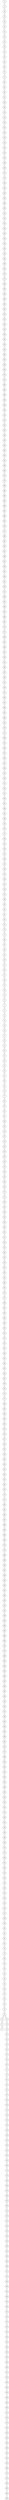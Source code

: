 graph {
	0 [label=0]
	0 -- 5
	5 [label=5]
	5 -- 0
	5 -- 10
	10 [label=10]
	10 -- 5
	10 -- 15
	15 [label=15]
	15 -- 10
	15 -- 20
	20 [label=20]
	20 -- 15
	20 -- 25
	25 [label=25]
	25 -- 20
	25 -- 30
	30 [label=30]
	30 -- 25
	30 -- 35
	35 [label=35]
	35 -- 30
	35 -- 40
	40 [label=40]
	40 -- 35
	40 -- 45
	45 [label=45]
	45 -- 40
	45 -- 50
	50 [label=50]
	50 -- 45
	50 -- 55
	55 [label=55]
	55 -- 50
	55 -- 60
	60 [label=60]
	60 -- 55
	60 -- 65
	65 [label=65]
	65 -- 60
	65 -- 70
	70 [label=70]
	70 -- 65
	70 -- 75
	75 [label=75]
	75 -- 70
	75 -- 80
	80 [label=80]
	80 -- 75
	80 -- 85
	85 [label=85]
	85 -- 80
	85 -- 90
	90 [label=90]
	90 -- 85
	90 -- 95
	95 [label=95]
	95 -- 90
	95 -- 100
	100 [label=100]
	100 -- 95
	100 -- 105
	105 [label=105]
	105 -- 100
	105 -- 110
	110 [label=110]
	110 -- 105
	110 -- 115
	115 [label=115]
	115 -- 110
	115 -- 120
	120 [label=120]
	120 -- 115
	120 -- 125
	125 [label=125]
	125 -- 120
	125 -- 130
	130 [label=130]
	130 -- 125
	130 -- 135
	135 [label=135]
	135 -- 130
	135 -- 140
	140 [label=140]
	140 -- 135
	140 -- 145
	145 [label=145]
	145 -- 140
	145 -- 150
	150 [label=150]
	150 -- 145
	150 -- 155
	155 [label=155]
	155 -- 150
	155 -- 160
	160 [label=160]
	160 -- 155
	160 -- 165
	165 [label=165]
	165 -- 160
	165 -- 170
	170 [label=170]
	170 -- 165
	170 -- 175
	175 [label=175]
	175 -- 170
	175 -- 180
	180 [label=180]
	180 -- 175
	180 -- 185
	185 [label=185]
	185 -- 180
	185 -- 190
	190 [label=190]
	190 -- 185
	190 -- 195
	195 [label=195]
	195 -- 190
	195 -- 200
	200 [label=200]
	200 -- 195
	200 -- 205
	205 [label=205]
	205 -- 200
	205 -- 210
	210 [label=210]
	210 -- 205
	210 -- 215
	215 [label=215]
	215 -- 210
	215 -- 220
	220 [label=220]
	220 -- 215
	220 -- 225
	225 [label=225]
	225 -- 220
	225 -- 230
	230 [label=230]
	230 -- 225
	230 -- 235
	235 [label=235]
	235 -- 230
	235 -- 240
	240 [label=240]
	240 -- 235
	240 -- 245
	245 [label=245]
	245 -- 240
	245 -- 250
	250 [label=250]
	250 -- 245
	250 -- 255
	255 [label=255]
	255 -- 250
	255 -- 260
	260 [label=260]
	260 -- 255
	260 -- 265
	265 [label=265]
	265 -- 260
	265 -- 270
	270 [label=270]
	270 -- 265
	270 -- 275
	275 [label=275]
	275 -- 270
	275 -- 280
	280 [label=280]
	280 -- 275
	280 -- 285
	285 [label=285]
	285 -- 280
	285 -- 290
	290 [label=290]
	290 -- 285
	290 -- 295
	295 [label=295]
	295 -- 290
	295 -- 300
	300 [label=300]
	300 -- 295
	300 -- 305
	305 [label=305]
	305 -- 300
	305 -- 310
	310 [label=310]
	310 -- 305
	310 -- 315
	315 [label=315]
	315 -- 310
	315 -- 320
	320 [label=320]
	320 -- 315
	320 -- 325
	325 [label=325]
	325 -- 320
	325 -- 330
	330 [label=330]
	330 -- 325
	330 -- 335
	335 [label=335]
	335 -- 330
	335 -- 340
	340 [label=340]
	340 -- 335
	340 -- 345
	345 [label=345]
	345 -- 340
	345 -- 350
	350 [label=350]
	350 -- 345
	350 -- 355
	355 [label=355]
	355 -- 350
	355 -- 360
	360 [label=360]
	360 -- 355
	360 -- 365
	365 [label=365]
	365 -- 360
	365 -- 370
	370 [label=370]
	370 -- 365
	370 -- 375
	375 [label=375]
	375 -- 370
	375 -- 380
	380 [label=380]
	380 -- 375
	380 -- 385
	385 [label=385]
	385 -- 380
	385 -- 390
	390 [label=390]
	390 -- 385
	390 -- 395
	395 [label=395]
	395 -- 390
	395 -- 400
	400 [label=400]
	400 -- 395
	400 -- 405
	405 [label=405]
	405 -- 400
	405 -- 410
	410 [label=410]
	410 -- 405
	410 -- 415
	415 [label=415]
	415 -- 410
	415 -- 420
	420 [label=420]
	420 -- 415
	420 -- 425
	425 [label=425]
	425 -- 420
	425 -- 430
	430 [label=430]
	430 -- 425
	430 -- 435
	435 [label=435]
	435 -- 430
	435 -- 440
	440 [label=440]
	440 -- 435
	440 -- 445
	445 [label=445]
	445 -- 440
	445 -- 450
	450 [label=450]
	450 -- 445
	450 -- 455
	455 [label=455]
	455 -- 450
	455 -- 460
	460 [label=460]
	460 -- 455
	460 -- 465
	465 [label=465]
	465 -- 460
	465 -- 470
	470 [label=470]
	470 -- 465
	470 -- 475
	475 [label=475]
	475 -- 470
	475 -- 480
	480 [label=480]
	480 -- 475
	480 -- 485
	485 [label=485]
	485 -- 480
	485 -- 490
	490 [label=490]
	490 -- 485
	490 -- 495
	495 [label=495]
	495 -- 490
	495 -- 496
	496 [label=496]
	496 -- 495
	496 -- 491
	491 [label=491]
	491 -- 496
	491 -- 486
	486 [label=486]
	486 -- 491
	486 -- 481
	481 [label=481]
	481 -- 486
	481 -- 476
	476 [label=476]
	476 -- 481
	476 -- 471
	471 [label=471]
	471 -- 476
	471 -- 466
	466 [label=466]
	466 -- 471
	466 -- 461
	461 [label=461]
	461 -- 466
	461 -- 456
	456 [label=456]
	456 -- 461
	456 -- 451
	451 [label=451]
	451 -- 456
	451 -- 446
	446 [label=446]
	446 -- 451
	446 -- 441
	441 [label=441]
	441 -- 446
	441 -- 436
	436 [label=436]
	436 -- 441
	436 -- 431
	431 [label=431]
	431 -- 436
	431 -- 426
	426 [label=426]
	426 -- 431
	426 -- 421
	421 [label=421]
	421 -- 426
	421 -- 416
	416 [label=416]
	416 -- 421
	416 -- 411
	411 [label=411]
	411 -- 416
	411 -- 406
	406 [label=406]
	406 -- 411
	406 -- 401
	401 [label=401]
	401 -- 406
	401 -- 396
	396 [label=396]
	396 -- 401
	396 -- 391
	391 [label=391]
	391 -- 396
	391 -- 386
	386 [label=386]
	386 -- 391
	386 -- 381
	381 [label=381]
	381 -- 386
	381 -- 376
	376 [label=376]
	376 -- 381
	376 -- 371
	371 [label=371]
	371 -- 376
	371 -- 366
	366 [label=366]
	366 -- 371
	366 -- 361
	361 [label=361]
	361 -- 366
	361 -- 356
	356 [label=356]
	356 -- 361
	356 -- 351
	351 [label=351]
	351 -- 356
	351 -- 346
	346 [label=346]
	346 -- 351
	346 -- 341
	341 [label=341]
	341 -- 346
	341 -- 336
	336 [label=336]
	336 -- 341
	336 -- 331
	331 [label=331]
	331 -- 336
	331 -- 326
	326 [label=326]
	326 -- 331
	326 -- 321
	321 [label=321]
	321 -- 326
	321 -- 316
	316 [label=316]
	316 -- 321
	316 -- 311
	311 [label=311]
	311 -- 316
	311 -- 306
	306 [label=306]
	306 -- 311
	306 -- 301
	301 [label=301]
	301 -- 306
	301 -- 296
	296 [label=296]
	296 -- 301
	296 -- 291
	291 [label=291]
	291 -- 296
	291 -- 286
	286 [label=286]
	286 -- 291
	286 -- 281
	281 [label=281]
	281 -- 286
	281 -- 276
	276 [label=276]
	276 -- 281
	276 -- 271
	271 [label=271]
	271 -- 276
	271 -- 266
	266 [label=266]
	266 -- 271
	266 -- 261
	261 [label=261]
	261 -- 266
	261 -- 256
	256 [label=256]
	256 -- 261
	256 -- 251
	251 [label=251]
	251 -- 256
	251 -- 246
	246 [label=246]
	246 -- 251
	246 -- 241
	241 [label=241]
	241 -- 246
	241 -- 236
	236 [label=236]
	236 -- 241
	236 -- 231
	231 [label=231]
	231 -- 236
	231 -- 226
	226 [label=226]
	226 -- 231
	226 -- 221
	221 [label=221]
	221 -- 226
	221 -- 216
	216 [label=216]
	216 -- 221
	216 -- 211
	211 [label=211]
	211 -- 216
	211 -- 206
	206 [label=206]
	206 -- 211
	206 -- 201
	201 [label=201]
	201 -- 206
	201 -- 196
	196 [label=196]
	196 -- 201
	196 -- 191
	191 [label=191]
	191 -- 196
	191 -- 186
	186 [label=186]
	186 -- 191
	186 -- 181
	181 [label=181]
	181 -- 186
	181 -- 176
	176 [label=176]
	176 -- 181
	176 -- 171
	171 [label=171]
	171 -- 176
	171 -- 166
	166 [label=166]
	166 -- 171
	166 -- 161
	161 [label=161]
	161 -- 166
	161 -- 156
	156 [label=156]
	156 -- 161
	156 -- 151
	151 [label=151]
	151 -- 156
	151 -- 146
	146 [label=146]
	146 -- 151
	146 -- 141
	141 [label=141]
	141 -- 146
	141 -- 136
	136 [label=136]
	136 -- 141
	136 -- 131
	131 [label=131]
	131 -- 136
	131 -- 126
	126 [label=126]
	126 -- 131
	126 -- 121
	121 [label=121]
	121 -- 126
	121 -- 116
	116 [label=116]
	116 -- 121
	116 -- 111
	111 [label=111]
	111 -- 116
	111 -- 106
	106 [label=106]
	106 -- 111
	106 -- 101
	101 [label=101]
	101 -- 106
	101 -- 96
	96 [label=96]
	96 -- 101
	96 -- 91
	91 [label=91]
	91 -- 96
	91 -- 86
	86 [label=86]
	86 -- 91
	86 -- 81
	81 [label=81]
	81 -- 86
	81 -- 76
	76 [label=76]
	76 -- 81
	76 -- 71
	71 [label=71]
	71 -- 76
	71 -- 66
	66 [label=66]
	66 -- 71
	66 -- 61
	61 [label=61]
	61 -- 66
	61 -- 56
	56 [label=56]
	56 -- 61
	56 -- 51
	51 [label=51]
	51 -- 56
	51 -- 46
	46 [label=46]
	46 -- 51
	46 -- 41
	41 [label=41]
	41 -- 46
	41 -- 36
	36 [label=36]
	36 -- 41
	36 -- 31
	31 [label=31]
	31 -- 36
	31 -- 26
	26 [label=26]
	26 -- 31
	26 -- 21
	21 [label=21]
	21 -- 26
	21 -- 16
	16 [label=16]
	16 -- 21
	16 -- 11
	11 [label=11]
	11 -- 16
	11 -- 6
	6 [label=6]
	6 -- 11
	6 -- 7
	7 [label=7]
	7 -- 6
	7 -- 2
	2 [label=2]
	2 -- 7
	2 -- 3
	3 [label=3]
	3 -- 2
	3 -- 8
	8 [label=8]
	8 -- 3
	8 -- 13
	13 [label=13]
	13 -- 8
	13 -- 12
	12 [label=12]
	12 -- 13
	12 -- 17
	17 [label=17]
	17 -- 12
	17 -- 22
	22 [label=22]
	22 -- 17
	22 -- 27
	27 [label=27]
	27 -- 22
	27 -- 32
	32 [label=32]
	32 -- 27
	32 -- 37
	37 [label=37]
	37 -- 32
	37 -- 42
	42 [label=42]
	42 -- 37
	42 -- 47
	47 [label=47]
	47 -- 42
	47 -- 52
	52 [label=52]
	52 -- 47
	52 -- 57
	57 [label=57]
	57 -- 52
	57 -- 62
	62 [label=62]
	62 -- 57
	62 -- 67
	67 [label=67]
	67 -- 62
	67 -- 72
	72 [label=72]
	72 -- 67
	72 -- 77
	77 [label=77]
	77 -- 72
	77 -- 82
	82 [label=82]
	82 -- 77
	82 -- 87
	87 [label=87]
	87 -- 82
	87 -- 92
	92 [label=92]
	92 -- 87
	92 -- 97
	97 [label=97]
	97 -- 92
	97 -- 102
	102 [label=102]
	102 -- 97
	102 -- 107
	107 [label=107]
	107 -- 102
	107 -- 112
	112 [label=112]
	112 -- 107
	112 -- 117
	117 [label=117]
	117 -- 112
	117 -- 122
	122 [label=122]
	122 -- 117
	122 -- 127
	127 [label=127]
	127 -- 122
	127 -- 132
	132 [label=132]
	132 -- 127
	132 -- 137
	137 [label=137]
	137 -- 132
	137 -- 142
	142 [label=142]
	142 -- 137
	142 -- 147
	147 [label=147]
	147 -- 142
	147 -- 152
	152 [label=152]
	152 -- 147
	152 -- 157
	157 [label=157]
	157 -- 152
	157 -- 162
	162 [label=162]
	162 -- 157
	162 -- 167
	167 [label=167]
	167 -- 162
	167 -- 172
	172 [label=172]
	172 -- 167
	172 -- 177
	177 [label=177]
	177 -- 172
	177 -- 182
	182 [label=182]
	182 -- 177
	182 -- 187
	187 [label=187]
	187 -- 182
	187 -- 192
	192 [label=192]
	192 -- 187
	192 -- 197
	197 [label=197]
	197 -- 192
	197 -- 202
	202 [label=202]
	202 -- 197
	202 -- 207
	207 [label=207]
	207 -- 202
	207 -- 212
	212 [label=212]
	212 -- 207
	212 -- 217
	217 [label=217]
	217 -- 212
	217 -- 222
	222 [label=222]
	222 -- 217
	222 -- 227
	227 [label=227]
	227 -- 222
	227 -- 232
	232 [label=232]
	232 -- 227
	232 -- 237
	237 [label=237]
	237 -- 232
	237 -- 242
	242 [label=242]
	242 -- 237
	242 -- 247
	247 [label=247]
	247 -- 242
	247 -- 252
	252 [label=252]
	252 -- 247
	252 -- 257
	257 [label=257]
	257 -- 252
	257 -- 262
	262 [label=262]
	262 -- 257
	262 -- 267
	267 [label=267]
	267 -- 262
	267 -- 272
	272 [label=272]
	272 -- 267
	272 -- 277
	277 [label=277]
	277 -- 272
	277 -- 282
	282 [label=282]
	282 -- 277
	282 -- 287
	287 [label=287]
	287 -- 282
	287 -- 292
	292 [label=292]
	292 -- 287
	292 -- 297
	297 [label=297]
	297 -- 292
	297 -- 302
	302 [label=302]
	302 -- 297
	302 -- 307
	307 [label=307]
	307 -- 302
	307 -- 312
	312 [label=312]
	312 -- 307
	312 -- 317
	317 [label=317]
	317 -- 312
	317 -- 322
	322 [label=322]
	322 -- 317
	322 -- 327
	327 [label=327]
	327 -- 322
	327 -- 332
	332 [label=332]
	332 -- 327
	332 -- 337
	337 [label=337]
	337 -- 332
	337 -- 342
	342 [label=342]
	342 -- 337
	342 -- 347
	347 [label=347]
	347 -- 342
	347 -- 352
	352 [label=352]
	352 -- 347
	352 -- 357
	357 [label=357]
	357 -- 352
	357 -- 362
	362 [label=362]
	362 -- 357
	362 -- 367
	367 [label=367]
	367 -- 362
	367 -- 372
	372 [label=372]
	372 -- 367
	372 -- 377
	377 [label=377]
	377 -- 372
	377 -- 382
	382 [label=382]
	382 -- 377
	382 -- 387
	387 [label=387]
	387 -- 382
	387 -- 392
	392 [label=392]
	392 -- 387
	392 -- 397
	397 [label=397]
	397 -- 392
	397 -- 402
	402 [label=402]
	402 -- 397
	402 -- 407
	407 [label=407]
	407 -- 402
	407 -- 412
	412 [label=412]
	412 -- 407
	412 -- 417
	417 [label=417]
	417 -- 412
	417 -- 422
	422 [label=422]
	422 -- 417
	422 -- 427
	427 [label=427]
	427 -- 422
	427 -- 432
	432 [label=432]
	432 -- 427
	432 -- 437
	437 [label=437]
	437 -- 432
	437 -- 442
	442 [label=442]
	442 -- 437
	442 -- 447
	447 [label=447]
	447 -- 442
	447 -- 452
	452 [label=452]
	452 -- 447
	452 -- 457
	457 [label=457]
	457 -- 452
	457 -- 462
	462 [label=462]
	462 -- 457
	462 -- 467
	467 [label=467]
	467 -- 462
	467 -- 472
	472 [label=472]
	472 -- 467
	472 -- 477
	477 [label=477]
	477 -- 472
	477 -- 482
	482 [label=482]
	482 -- 477
	482 -- 487
	487 [label=487]
	487 -- 482
	487 -- 492
	492 [label=492]
	492 -- 487
	492 -- 497
	497 [label=497]
	497 -- 492
	497 -- 498
	498 [label=498]
	498 -- 497
	498 -- 493
	493 [label=493]
	493 -- 498
	493 -- 488
	488 [label=488]
	488 -- 493
	488 -- 483
	483 [label=483]
	483 -- 488
	483 -- 478
	478 [label=478]
	478 -- 483
	478 -- 473
	473 [label=473]
	473 -- 478
	473 -- 468
	468 [label=468]
	468 -- 473
	468 -- 463
	463 [label=463]
	463 -- 468
	463 -- 458
	458 [label=458]
	458 -- 463
	458 -- 453
	453 [label=453]
	453 -- 458
	453 -- 448
	448 [label=448]
	448 -- 453
	448 -- 443
	443 [label=443]
	443 -- 448
	443 -- 438
	438 [label=438]
	438 -- 443
	438 -- 433
	433 [label=433]
	433 -- 438
	433 -- 428
	428 [label=428]
	428 -- 433
	428 -- 423
	423 [label=423]
	423 -- 428
	423 -- 418
	418 [label=418]
	418 -- 423
	418 -- 413
	413 [label=413]
	413 -- 418
	413 -- 408
	408 [label=408]
	408 -- 413
	408 -- 403
	403 [label=403]
	403 -- 408
	403 -- 398
	398 [label=398]
	398 -- 403
	398 -- 393
	393 [label=393]
	393 -- 398
	393 -- 388
	388 [label=388]
	388 -- 393
	388 -- 383
	383 [label=383]
	383 -- 388
	383 -- 378
	378 [label=378]
	378 -- 383
	378 -- 373
	373 [label=373]
	373 -- 378
	373 -- 368
	368 [label=368]
	368 -- 373
	368 -- 363
	363 [label=363]
	363 -- 368
	363 -- 358
	358 [label=358]
	358 -- 363
	358 -- 353
	353 [label=353]
	353 -- 358
	353 -- 348
	348 [label=348]
	348 -- 353
	348 -- 343
	343 [label=343]
	343 -- 348
	343 -- 338
	338 [label=338]
	338 -- 343
	338 -- 333
	333 [label=333]
	333 -- 338
	333 -- 328
	328 [label=328]
	328 -- 333
	328 -- 323
	323 [label=323]
	323 -- 328
	323 -- 318
	318 [label=318]
	318 -- 323
	318 -- 313
	313 [label=313]
	313 -- 318
	313 -- 308
	308 [label=308]
	308 -- 313
	308 -- 303
	303 [label=303]
	303 -- 308
	303 -- 298
	298 [label=298]
	298 -- 303
	298 -- 293
	293 [label=293]
	293 -- 298
	293 -- 288
	288 [label=288]
	288 -- 293
	288 -- 283
	283 [label=283]
	283 -- 288
	283 -- 278
	278 [label=278]
	278 -- 283
	278 -- 273
	273 [label=273]
	273 -- 278
	273 -- 268
	268 [label=268]
	268 -- 273
	268 -- 263
	263 [label=263]
	263 -- 268
	263 -- 258
	258 [label=258]
	258 -- 263
	258 -- 253
	253 [label=253]
	253 -- 258
	253 -- 248
	248 [label=248]
	248 -- 253
	248 -- 243
	243 [label=243]
	243 -- 248
	243 -- 238
	238 [label=238]
	238 -- 243
	238 -- 233
	233 [label=233]
	233 -- 238
	233 -- 228
	228 [label=228]
	228 -- 233
	228 -- 223
	223 [label=223]
	223 -- 228
	223 -- 218
	218 [label=218]
	218 -- 223
	218 -- 213
	213 [label=213]
	213 -- 218
	213 -- 208
	208 [label=208]
	208 -- 213
	208 -- 203
	203 [label=203]
	203 -- 208
	203 -- 198
	198 [label=198]
	198 -- 203
	198 -- 193
	193 [label=193]
	193 -- 198
	193 -- 188
	188 [label=188]
	188 -- 193
	188 -- 183
	183 [label=183]
	183 -- 188
	183 -- 178
	178 [label=178]
	178 -- 183
	178 -- 173
	173 [label=173]
	173 -- 178
	173 -- 168
	168 [label=168]
	168 -- 173
	168 -- 163
	163 [label=163]
	163 -- 168
	163 -- 158
	158 [label=158]
	158 -- 163
	158 -- 153
	153 [label=153]
	153 -- 158
	153 -- 148
	148 [label=148]
	148 -- 153
	148 -- 143
	143 [label=143]
	143 -- 148
	143 -- 138
	138 [label=138]
	138 -- 143
	138 -- 133
	133 [label=133]
	133 -- 138
	133 -- 128
	128 [label=128]
	128 -- 133
	128 -- 123
	123 [label=123]
	123 -- 128
	123 -- 118
	118 [label=118]
	118 -- 123
	118 -- 113
	113 [label=113]
	113 -- 118
	113 -- 108
	108 [label=108]
	108 -- 113
	108 -- 103
	103 [label=103]
	103 -- 108
	103 -- 98
	98 [label=98]
	98 -- 103
	98 -- 93
	93 [label=93]
	93 -- 98
	93 -- 88
	88 [label=88]
	88 -- 93
	88 -- 83
	83 [label=83]
	83 -- 88
	83 -- 78
	78 [label=78]
	78 -- 83
	78 -- 73
	73 [label=73]
	73 -- 78
	73 -- 68
	68 [label=68]
	68 -- 73
	68 -- 63
	63 [label=63]
	63 -- 68
	63 -- 58
	58 [label=58]
	58 -- 63
	58 -- 53
	53 [label=53]
	53 -- 58
	53 -- 48
	48 [label=48]
	48 -- 53
	48 -- 43
	43 [label=43]
	43 -- 48
	43 -- 38
	38 [label=38]
	38 -- 43
	38 -- 33
	33 [label=33]
	33 -- 38
	33 -- 28
	28 [label=28]
	28 -- 33
	28 -- 23
	23 [label=23]
	23 -- 28
	23 -- 18
	18 [label=18]
	18 -- 23
	18 -- 19
	19 [label=19]
	19 -- 18
	19 -- 14
	19 -- 24
	14 [label=14]
	14 -- 19
	14 -- 9
	9 [label=9]
	9 -- 14
	9 -- 4
	4 [label=4]
	4 -- 9
	24 [label=24]
	24 -- 19
	24 -- 29
	29 [label=29]
	29 -- 24
	29 -- 34
	34 [label=34]
	34 -- 29
	34 -- 39
	39 [label=39]
	39 -- 34
	39 -- 44
	44 [label=44]
	44 -- 39
	44 -- 49
	49 [label=49]
	49 -- 44
	49 -- 54
	54 [label=54]
	54 -- 49
	54 -- 59
	59 [label=59]
	59 -- 54
	59 -- 64
	64 [label=64]
	64 -- 59
	64 -- 69
	69 [label=69]
	69 -- 64
	69 -- 74
	74 [label=74]
	74 -- 69
	74 -- 79
	79 [label=79]
	79 -- 74
	79 -- 84
	84 [label=84]
	84 -- 79
	84 -- 89
	89 [label=89]
	89 -- 84
	89 -- 94
	94 [label=94]
	94 -- 89
	94 -- 99
	99 [label=99]
	99 -- 94
	99 -- 104
	104 [label=104]
	104 -- 99
	104 -- 109
	109 [label=109]
	109 -- 104
	109 -- 114
	114 [label=114]
	114 -- 109
	114 -- 119
	119 [label=119]
	119 -- 114
	119 -- 124
	124 [label=124]
	124 -- 119
	124 -- 129
	129 [label=129]
	129 -- 124
	129 -- 134
	134 [label=134]
	134 -- 129
	134 -- 139
	139 [label=139]
	139 -- 134
	139 -- 144
	144 [label=144]
	144 -- 139
	144 -- 149
	149 [label=149]
	149 -- 144
	149 -- 154
	154 [label=154]
	154 -- 149
	154 -- 159
	159 [label=159]
	159 -- 154
	159 -- 164
	164 [label=164]
	164 -- 159
	164 -- 169
	169 [label=169]
	169 -- 164
	169 -- 174
	174 [label=174]
	174 -- 169
	174 -- 179
	179 [label=179]
	179 -- 174
	179 -- 184
	184 [label=184]
	184 -- 179
	184 -- 189
	189 [label=189]
	189 -- 184
	189 -- 194
	194 [label=194]
	194 -- 189
	194 -- 199
	199 [label=199]
	199 -- 194
	199 -- 204
	204 [label=204]
	204 -- 199
	204 -- 209
	209 [label=209]
	209 -- 204
	209 -- 214
	214 [label=214]
	214 -- 209
	214 -- 219
	219 [label=219]
	219 -- 214
	219 -- 224
	224 [label=224]
	224 -- 219
	224 -- 229
	229 [label=229]
	229 -- 224
	229 -- 234
	234 [label=234]
	234 -- 229
	234 -- 239
	239 [label=239]
	239 -- 234
	239 -- 244
	244 [label=244]
	244 -- 239
	244 -- 249
	249 [label=249]
	249 -- 244
	249 -- 254
	254 [label=254]
	254 -- 249
	254 -- 259
	259 [label=259]
	259 -- 254
	259 -- 264
	264 [label=264]
	264 -- 259
	264 -- 269
	269 [label=269]
	269 -- 264
	269 -- 274
	274 [label=274]
	274 -- 269
	274 -- 279
	279 [label=279]
	279 -- 274
	279 -- 284
	284 [label=284]
	284 -- 279
	284 -- 289
	289 [label=289]
	289 -- 284
	289 -- 294
	294 [label=294]
	294 -- 289
	294 -- 299
	299 [label=299]
	299 -- 294
	299 -- 304
	304 [label=304]
	304 -- 299
	304 -- 309
	309 [label=309]
	309 -- 304
	309 -- 314
	314 [label=314]
	314 -- 309
	314 -- 319
	319 [label=319]
	319 -- 314
	319 -- 324
	324 [label=324]
	324 -- 319
	324 -- 329
	329 [label=329]
	329 -- 324
	329 -- 334
	334 [label=334]
	334 -- 329
	334 -- 339
	339 [label=339]
	339 -- 334
	339 -- 344
	344 [label=344]
	344 -- 339
	344 -- 349
	349 [label=349]
	349 -- 344
	349 -- 354
	354 [label=354]
	354 -- 349
	354 -- 359
	359 [label=359]
	359 -- 354
	359 -- 364
	364 [label=364]
	364 -- 359
	364 -- 369
	369 [label=369]
	369 -- 364
	369 -- 374
	374 [label=374]
	374 -- 369
	374 -- 379
	379 [label=379]
	379 -- 374
	379 -- 384
	384 [label=384]
	384 -- 379
	384 -- 389
	389 [label=389]
	389 -- 384
	389 -- 394
	394 [label=394]
	394 -- 389
	394 -- 399
	399 [label=399]
	399 -- 394
	399 -- 404
	404 [label=404]
	404 -- 399
	404 -- 409
	409 [label=409]
	409 -- 404
	409 -- 414
	414 [label=414]
	414 -- 409
	414 -- 419
	419 [label=419]
	419 -- 414
	419 -- 424
	424 [label=424]
	424 -- 419
	424 -- 429
	429 [label=429]
	429 -- 424
	429 -- 434
	434 [label=434]
	434 -- 429
	434 -- 439
	439 [label=439]
	439 -- 434
	439 -- 444
	444 [label=444]
	444 -- 439
	444 -- 449
	449 [label=449]
	449 -- 444
	449 -- 454
	454 [label=454]
	454 -- 449
	454 -- 459
	459 [label=459]
	459 -- 454
	459 -- 464
	464 [label=464]
	464 -- 459
	464 -- 469
	469 [label=469]
	469 -- 464
	469 -- 474
	474 [label=474]
	474 -- 469
	474 -- 479
	479 [label=479]
	479 -- 474
	479 -- 484
	484 [label=484]
	484 -- 479
	484 -- 489
	489 [label=489]
	489 -- 484
	489 -- 494
	494 [label=494]
	494 -- 489
	494 -- 499
	499 [label=499]
	499 -- 494
}
